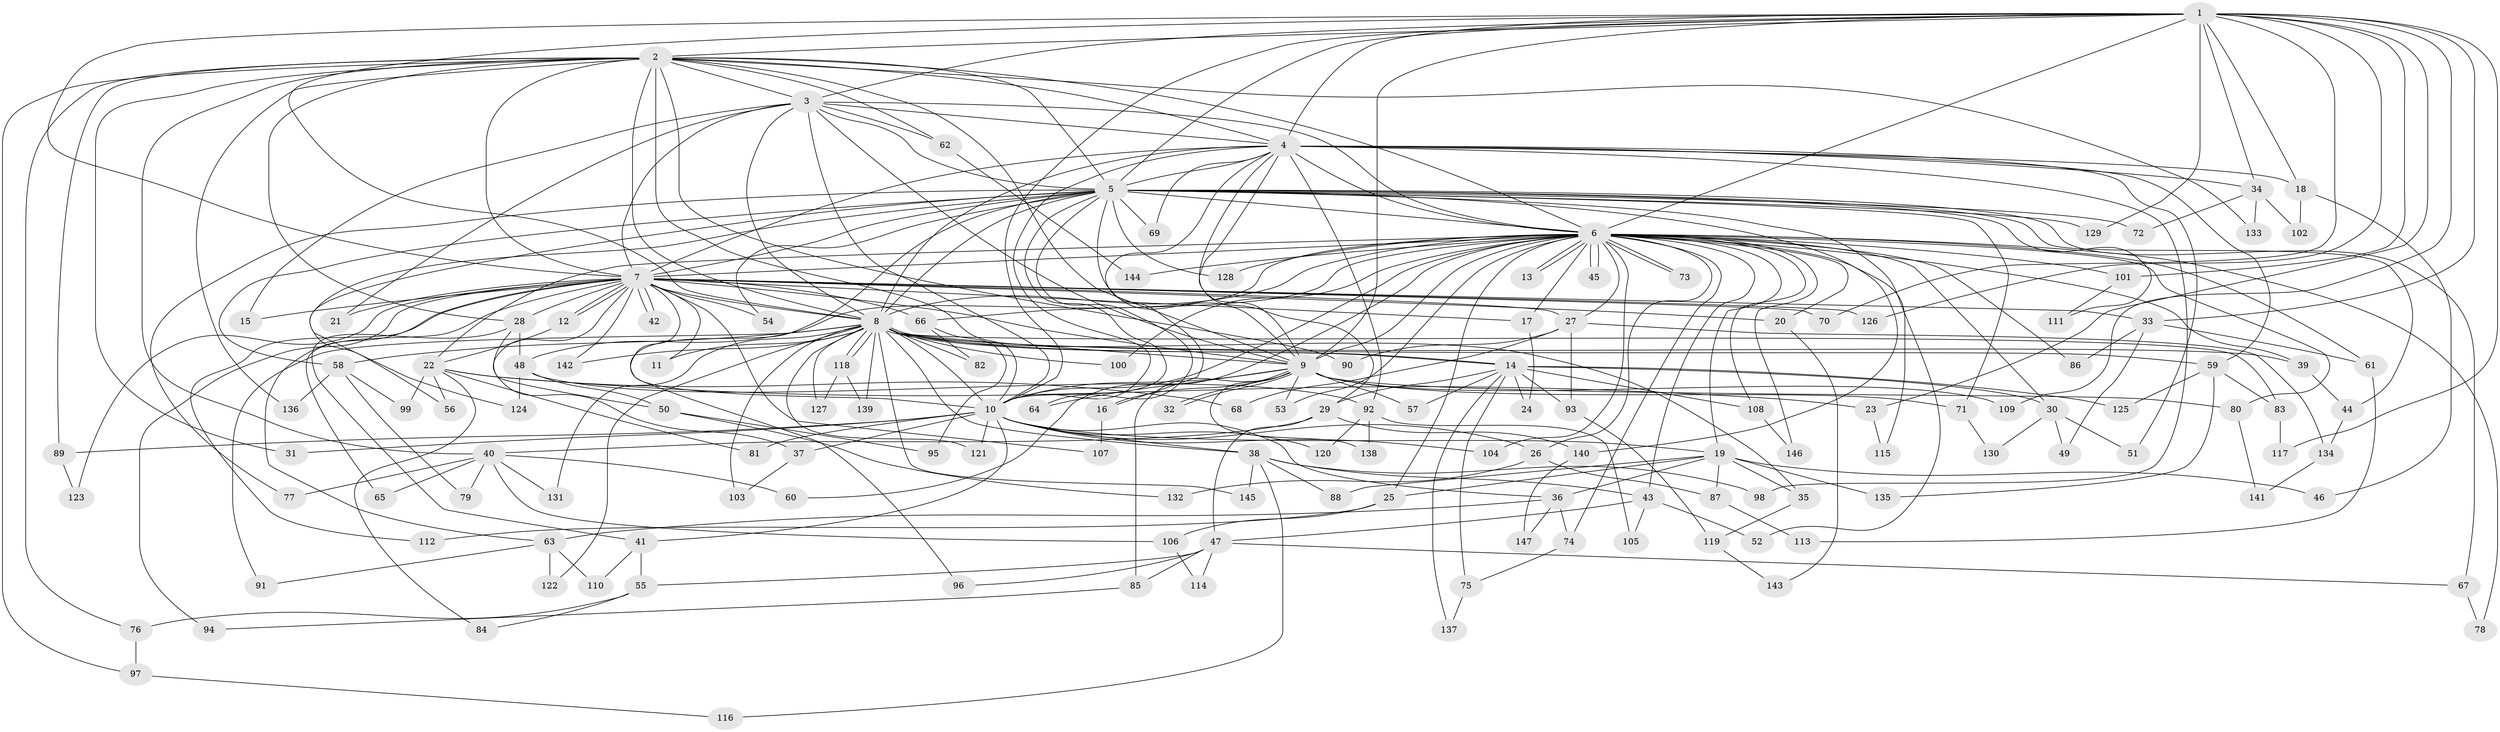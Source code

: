 // Generated by graph-tools (version 1.1) at 2025/01/03/09/25 03:01:21]
// undirected, 147 vertices, 319 edges
graph export_dot {
graph [start="1"]
  node [color=gray90,style=filled];
  1;
  2;
  3;
  4;
  5;
  6;
  7;
  8;
  9;
  10;
  11;
  12;
  13;
  14;
  15;
  16;
  17;
  18;
  19;
  20;
  21;
  22;
  23;
  24;
  25;
  26;
  27;
  28;
  29;
  30;
  31;
  32;
  33;
  34;
  35;
  36;
  37;
  38;
  39;
  40;
  41;
  42;
  43;
  44;
  45;
  46;
  47;
  48;
  49;
  50;
  51;
  52;
  53;
  54;
  55;
  56;
  57;
  58;
  59;
  60;
  61;
  62;
  63;
  64;
  65;
  66;
  67;
  68;
  69;
  70;
  71;
  72;
  73;
  74;
  75;
  76;
  77;
  78;
  79;
  80;
  81;
  82;
  83;
  84;
  85;
  86;
  87;
  88;
  89;
  90;
  91;
  92;
  93;
  94;
  95;
  96;
  97;
  98;
  99;
  100;
  101;
  102;
  103;
  104;
  105;
  106;
  107;
  108;
  109;
  110;
  111;
  112;
  113;
  114;
  115;
  116;
  117;
  118;
  119;
  120;
  121;
  122;
  123;
  124;
  125;
  126;
  127;
  128;
  129;
  130;
  131;
  132;
  133;
  134;
  135;
  136;
  137;
  138;
  139;
  140;
  141;
  142;
  143;
  144;
  145;
  146;
  147;
  1 -- 2;
  1 -- 3;
  1 -- 4;
  1 -- 5;
  1 -- 6;
  1 -- 7;
  1 -- 8;
  1 -- 9;
  1 -- 10;
  1 -- 18;
  1 -- 23;
  1 -- 33;
  1 -- 34;
  1 -- 70;
  1 -- 101;
  1 -- 109;
  1 -- 117;
  1 -- 126;
  1 -- 129;
  2 -- 3;
  2 -- 4;
  2 -- 5;
  2 -- 6;
  2 -- 7;
  2 -- 8;
  2 -- 9;
  2 -- 10;
  2 -- 28;
  2 -- 31;
  2 -- 40;
  2 -- 62;
  2 -- 76;
  2 -- 89;
  2 -- 90;
  2 -- 97;
  2 -- 133;
  2 -- 136;
  3 -- 4;
  3 -- 5;
  3 -- 6;
  3 -- 7;
  3 -- 8;
  3 -- 9;
  3 -- 10;
  3 -- 15;
  3 -- 21;
  3 -- 62;
  4 -- 5;
  4 -- 6;
  4 -- 7;
  4 -- 8;
  4 -- 9;
  4 -- 10;
  4 -- 16;
  4 -- 18;
  4 -- 29;
  4 -- 34;
  4 -- 51;
  4 -- 59;
  4 -- 69;
  4 -- 92;
  4 -- 98;
  5 -- 6;
  5 -- 7;
  5 -- 8;
  5 -- 9;
  5 -- 10;
  5 -- 44;
  5 -- 52;
  5 -- 54;
  5 -- 56;
  5 -- 58;
  5 -- 64;
  5 -- 67;
  5 -- 69;
  5 -- 71;
  5 -- 72;
  5 -- 77;
  5 -- 96;
  5 -- 111;
  5 -- 124;
  5 -- 128;
  5 -- 129;
  5 -- 140;
  6 -- 7;
  6 -- 8;
  6 -- 9;
  6 -- 10;
  6 -- 13;
  6 -- 13;
  6 -- 17;
  6 -- 19;
  6 -- 20;
  6 -- 22;
  6 -- 25;
  6 -- 26;
  6 -- 27;
  6 -- 30;
  6 -- 39;
  6 -- 43;
  6 -- 45;
  6 -- 45;
  6 -- 48;
  6 -- 53;
  6 -- 60;
  6 -- 61;
  6 -- 66;
  6 -- 73;
  6 -- 73;
  6 -- 74;
  6 -- 78;
  6 -- 80;
  6 -- 86;
  6 -- 100;
  6 -- 101;
  6 -- 104;
  6 -- 108;
  6 -- 115;
  6 -- 128;
  6 -- 144;
  6 -- 146;
  7 -- 8;
  7 -- 9;
  7 -- 10;
  7 -- 11;
  7 -- 12;
  7 -- 12;
  7 -- 15;
  7 -- 17;
  7 -- 20;
  7 -- 21;
  7 -- 27;
  7 -- 28;
  7 -- 33;
  7 -- 37;
  7 -- 42;
  7 -- 42;
  7 -- 54;
  7 -- 63;
  7 -- 65;
  7 -- 66;
  7 -- 70;
  7 -- 94;
  7 -- 107;
  7 -- 112;
  7 -- 123;
  7 -- 126;
  7 -- 142;
  8 -- 9;
  8 -- 10;
  8 -- 11;
  8 -- 14;
  8 -- 14;
  8 -- 35;
  8 -- 38;
  8 -- 39;
  8 -- 58;
  8 -- 59;
  8 -- 82;
  8 -- 83;
  8 -- 91;
  8 -- 100;
  8 -- 103;
  8 -- 118;
  8 -- 118;
  8 -- 121;
  8 -- 122;
  8 -- 127;
  8 -- 131;
  8 -- 139;
  8 -- 142;
  8 -- 145;
  9 -- 10;
  9 -- 16;
  9 -- 32;
  9 -- 32;
  9 -- 53;
  9 -- 57;
  9 -- 64;
  9 -- 71;
  9 -- 80;
  9 -- 85;
  9 -- 109;
  9 -- 138;
  10 -- 19;
  10 -- 26;
  10 -- 31;
  10 -- 36;
  10 -- 37;
  10 -- 38;
  10 -- 41;
  10 -- 81;
  10 -- 89;
  10 -- 104;
  10 -- 120;
  10 -- 121;
  12 -- 22;
  14 -- 24;
  14 -- 29;
  14 -- 30;
  14 -- 57;
  14 -- 75;
  14 -- 93;
  14 -- 108;
  14 -- 125;
  14 -- 137;
  16 -- 107;
  17 -- 24;
  18 -- 46;
  18 -- 102;
  19 -- 25;
  19 -- 35;
  19 -- 36;
  19 -- 46;
  19 -- 87;
  19 -- 88;
  19 -- 135;
  20 -- 143;
  22 -- 23;
  22 -- 56;
  22 -- 68;
  22 -- 81;
  22 -- 84;
  22 -- 99;
  23 -- 115;
  25 -- 106;
  25 -- 112;
  26 -- 87;
  26 -- 132;
  27 -- 68;
  27 -- 90;
  27 -- 93;
  27 -- 134;
  28 -- 41;
  28 -- 48;
  28 -- 50;
  29 -- 40;
  29 -- 47;
  29 -- 140;
  30 -- 49;
  30 -- 51;
  30 -- 130;
  33 -- 49;
  33 -- 61;
  33 -- 86;
  34 -- 72;
  34 -- 102;
  34 -- 133;
  35 -- 119;
  36 -- 63;
  36 -- 74;
  36 -- 147;
  37 -- 103;
  38 -- 43;
  38 -- 88;
  38 -- 98;
  38 -- 116;
  38 -- 145;
  39 -- 44;
  40 -- 60;
  40 -- 65;
  40 -- 77;
  40 -- 79;
  40 -- 106;
  40 -- 131;
  41 -- 55;
  41 -- 110;
  43 -- 47;
  43 -- 52;
  43 -- 105;
  44 -- 134;
  47 -- 55;
  47 -- 67;
  47 -- 85;
  47 -- 96;
  47 -- 114;
  48 -- 50;
  48 -- 92;
  48 -- 124;
  50 -- 95;
  50 -- 132;
  55 -- 76;
  55 -- 84;
  58 -- 79;
  58 -- 99;
  58 -- 136;
  59 -- 83;
  59 -- 125;
  59 -- 135;
  61 -- 113;
  62 -- 144;
  63 -- 91;
  63 -- 110;
  63 -- 122;
  66 -- 82;
  66 -- 95;
  67 -- 78;
  71 -- 130;
  74 -- 75;
  75 -- 137;
  76 -- 97;
  80 -- 141;
  83 -- 117;
  85 -- 94;
  87 -- 113;
  89 -- 123;
  92 -- 105;
  92 -- 120;
  92 -- 138;
  93 -- 119;
  97 -- 116;
  101 -- 111;
  106 -- 114;
  108 -- 146;
  118 -- 127;
  118 -- 139;
  119 -- 143;
  134 -- 141;
  140 -- 147;
}
